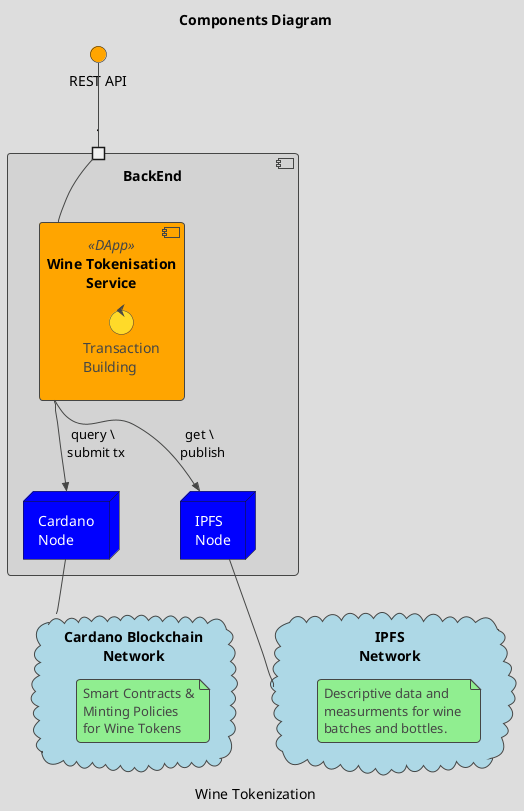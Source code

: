 
@startuml ComponentDiagram 
!theme toy

title "Components Diagram"
caption: Wine Tokenization


skinparam interface {
    BackgroundColor Orange
}

skinparam component {
    BackgroundColor<<DApp>> Orange
    FontSize Black

    BackgroundColor<<3rdParty>> LightCoral
}
skinparam cloud {
    BackgroundColor LightBlue
}
skinparam node {
    BackgroundColor Blue
    FontColor White
}


component BackEnd #LightGray {

    node CardanoNode  as "Cardano\nNode"

    component Interactions  <<DApp>> as "Wine Tokenisation\nService" {
        control TxBuilding as "Transaction\nBuilding"

    }
    node  IPFSNode as "IPFS\nNode"  

    portin interactionsPort as "."

    Interactions -->> CardanoNode : query \ \n submit tx
    Interactions -->> IPFSNode : get \ \n publish


    Interactions - interactionsPort


}
interface InteractionsAPI as "REST API"
interactionsPort -up- InteractionsAPI


cloud IPFSNetwork as "IPFS\nNetwork" {
    note as WineData
    Descriptive data and 
    measurments for wine 
    batches and bottles.
    end note
}


 

cloud BlockchainNetwork as "Cardano Blockchain\nNetwork" {
    note as SmarContracts
    Smart Contracts &
    Minting Policies
    for Wine Tokens
    end note
}


CardanoNode -- BlockchainNetwork
IPFSNode -- IPFSNetwork

@enduml